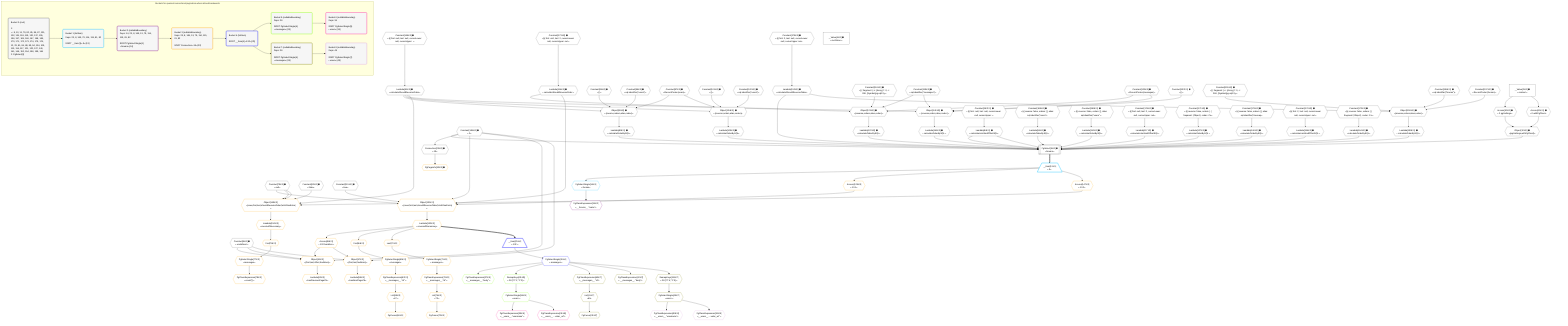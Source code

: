 %%{init: {'themeVariables': { 'fontSize': '12px'}}}%%
graph TD
    classDef path fill:#eee,stroke:#000,color:#000
    classDef plan fill:#fff,stroke-width:1px,color:#000
    classDef itemplan fill:#fff,stroke-width:2px,color:#000
    classDef unbatchedplan fill:#dff,stroke-width:1px,color:#000
    classDef sideeffectplan fill:#fcc,stroke-width:2px,color:#000
    classDef bucket fill:#f6f6f6,color:#000,stroke-width:2px,text-align:left


    %% plan dependencies
    PgSelect9[["PgSelect[9∈0] ➊<br />ᐸforumsᐳ"]]:::plan
    Object12{{"Object[12∈0] ➊<br />ᐸ{pgSettings,withPgClient}ᐳ"}}:::plan
    Constant165{{"Constant[165∈0] ➊<br />ᐸ2ᐳ"}}:::plan
    Lambda84{{"Lambda[84∈0] ➊<br />ᐸcalculateLimitAndOffsetSQLᐳ"}}:::plan
    Lambda89{{"Lambda[89∈0] ➊<br />ᐸcalculateOrderBySQLᐳ"}}:::plan
    Lambda94{{"Lambda[94∈0] ➊<br />ᐸcalculateOrderBySQLᐳ"}}:::plan
    Lambda105{{"Lambda[105∈0] ➊<br />ᐸcalculateOrderBySQLᐳ"}}:::plan
    Lambda110{{"Lambda[110∈0] ➊<br />ᐸcalculateOrderBySQLᐳ"}}:::plan
    Lambda117{{"Lambda[117∈0] ➊<br />ᐸcalculateLimitAndOffsetSQLᐳ"}}:::plan
    Lambda122{{"Lambda[122∈0] ➊<br />ᐸcalculateOrderBySQLᐳ"}}:::plan
    Lambda127{{"Lambda[127∈0] ➊<br />ᐸcalculateOrderBySQLᐳ"}}:::plan
    Lambda141{{"Lambda[141∈0] ➊<br />ᐸcalculateOrderBySQLᐳ"}}:::plan
    Lambda146{{"Lambda[146∈0] ➊<br />ᐸcalculateOrderBySQLᐳ"}}:::plan
    Lambda152{{"Lambda[152∈0] ➊<br />ᐸcalculateShouldReverseOrderᐳ"}}:::plan
    Lambda154{{"Lambda[154∈0] ➊<br />ᐸcalculateLimitAndOffsetSQLᐳ"}}:::plan
    Lambda159{{"Lambda[159∈0] ➊<br />ᐸcalculateOrderBySQLᐳ"}}:::plan
    Lambda164{{"Lambda[164∈0] ➊<br />ᐸcalculateOrderBySQLᐳ"}}:::plan
    Object12 & Constant165 & Lambda84 & Lambda89 & Lambda94 & Lambda105 & Lambda110 & Lambda117 & Lambda122 & Lambda127 & Lambda84 & Lambda141 & Lambda146 & Lambda152 & Lambda154 & Lambda159 & Lambda164 --> PgSelect9
    Object88{{"Object[88∈0] ➊<br />ᐸ{reverse,orders,alias,codec}ᐳ"}}:::plan
    Lambda81{{"Lambda[81∈0] ➊<br />ᐸcalculateShouldReverseOrderᐳ"}}:::plan
    Constant85{{"Constant[85∈0] ➊<br />ᐸ[]ᐳ"}}:::plan
    Constant86{{"Constant[86∈0] ➊<br />ᐸsql.identifier(”users”)ᐳ"}}:::plan
    Constant87{{"Constant[87∈0] ➊<br />ᐸRecordCodec(users)ᐳ"}}:::plan
    Lambda81 & Constant85 & Constant86 & Constant87 --> Object88
    Object104{{"Object[104∈0] ➊<br />ᐸ{reverse,orders,alias,codec}ᐳ"}}:::plan
    Constant101{{"Constant[101∈0] ➊<br />ᐸ[]ᐳ"}}:::plan
    Constant102{{"Constant[102∈0] ➊<br />ᐸsql.identifier(”users”)ᐳ"}}:::plan
    Lambda81 & Constant101 & Constant102 & Constant87 --> Object104
    Object121{{"Object[121∈0] ➊<br />ᐸ{reverse,orders,alias,codec}ᐳ"}}:::plan
    Lambda114{{"Lambda[114∈0] ➊<br />ᐸcalculateShouldReverseOrderᐳ"}}:::plan
    Constant118{{"Constant[118∈0] ➊<br />ᐸ[ { fragment: { n: [Array], f: 0, c: 266, [Symbol(pg-sql2-tyᐳ"}}:::plan
    Constant119{{"Constant[119∈0] ➊<br />ᐸsql.identifier(”messages”)ᐳ"}}:::plan
    Constant120{{"Constant[120∈0] ➊<br />ᐸRecordCodec(messages)ᐳ"}}:::plan
    Lambda114 & Constant118 & Constant119 & Constant120 --> Object121
    Object140{{"Object[140∈0] ➊<br />ᐸ{reverse,orders,alias,codec}ᐳ"}}:::plan
    Constant137{{"Constant[137∈0] ➊<br />ᐸ[]ᐳ"}}:::plan
    Lambda81 & Constant137 & Constant119 & Constant120 --> Object140
    Object158{{"Object[158∈0] ➊<br />ᐸ{reverse,orders,alias,codec}ᐳ"}}:::plan
    Constant155{{"Constant[155∈0] ➊<br />ᐸ[ { fragment: { n: [Array], f: 0, c: 266, [Symbol(pg-sql2-tyᐳ"}}:::plan
    Constant156{{"Constant[156∈0] ➊<br />ᐸsql.identifier(”forums”)ᐳ"}}:::plan
    Constant157{{"Constant[157∈0] ➊<br />ᐸRecordCodec(forums)ᐳ"}}:::plan
    Lambda152 & Constant155 & Constant156 & Constant157 --> Object158
    Access10{{"Access[10∈0] ➊<br />ᐸ2.pgSettingsᐳ"}}:::plan
    Access11{{"Access[11∈0] ➊<br />ᐸ2.withPgClientᐳ"}}:::plan
    Access10 & Access11 --> Object12
    __Value2["__Value[2∈0] ➊<br />ᐸcontextᐳ"]:::plan
    __Value2 --> Access10
    __Value2 --> Access11
    Connection23{{"Connection[23∈0] ➊<br />ᐸ19ᐳ"}}:::plan
    Constant165 --> Connection23
    Constant166{{"Constant[166∈0] ➊<br />ᐸ§{ first: null, last: null, cursorLower: null, cursorUpper: ᐳ"}}:::plan
    Constant166 --> Lambda81
    Constant167{{"Constant[167∈0] ➊<br />ᐸ§{ first: null, last: null, cursorLower: null, cursorUpper: ᐳ"}}:::plan
    Constant167 --> Lambda84
    Object88 --> Lambda89
    Constant168{{"Constant[168∈0] ➊<br />ᐸ§{ reverse: false, orders: [], alias: sql.identifier(”users”ᐳ"}}:::plan
    Constant168 --> Lambda94
    Object104 --> Lambda105
    Constant169{{"Constant[169∈0] ➊<br />ᐸ§{ reverse: false, orders: [], alias: sql.identifier(”users”ᐳ"}}:::plan
    Constant169 --> Lambda110
    Constant173{{"Constant[173∈0] ➊<br />ᐸ§{ first: null, last: 2, cursorLower: null, cursorUpper: nulᐳ"}}:::plan
    Constant173 --> Lambda114
    Constant174{{"Constant[174∈0] ➊<br />ᐸ§{ first: null, last: 2, cursorLower: null, cursorUpper: nulᐳ"}}:::plan
    Constant174 --> Lambda117
    Object121 --> Lambda122
    Constant170{{"Constant[170∈0] ➊<br />ᐸ§{ reverse: false, orders: [ { fragment: [Object], codec: Coᐳ"}}:::plan
    Constant170 --> Lambda127
    Object140 --> Lambda141
    Constant171{{"Constant[171∈0] ➊<br />ᐸ§{ reverse: false, orders: [], alias: sql.identifier(”messagᐳ"}}:::plan
    Constant171 --> Lambda146
    Constant175{{"Constant[175∈0] ➊<br />ᐸ§{ first: 2, last: null, cursorLower: null, cursorUpper: nulᐳ"}}:::plan
    Constant175 --> Lambda152
    Constant176{{"Constant[176∈0] ➊<br />ᐸ§{ first: 2, last: null, cursorLower: null, cursorUpper: nulᐳ"}}:::plan
    Constant176 --> Lambda154
    Object158 --> Lambda159
    Constant172{{"Constant[172∈0] ➊<br />ᐸ§{ reverse: false, orders: [ { fragment: [Object], codec: Coᐳ"}}:::plan
    Constant172 --> Lambda164
    __Value4["__Value[4∈0] ➊<br />ᐸrootValueᐳ"]:::plan
    Constant8{{"Constant[8∈0] ➊<br />ᐸundefinedᐳ"}}:::plan
    Constant79{{"Constant[79∈0] ➊<br />ᐸnullᐳ"}}:::plan
    Constant82{{"Constant[82∈0] ➊<br />ᐸfalseᐳ"}}:::plan
    Constant115{{"Constant[115∈0] ➊<br />ᐸtrueᐳ"}}:::plan
    __Item13[/"__Item[13∈1]<br />ᐸ9ᐳ"\]:::itemplan
    PgSelect9 ==> __Item13
    PgSelectSingle14{{"PgSelectSingle[14∈1]<br />ᐸforumsᐳ"}}:::plan
    __Item13 --> PgSelectSingle14
    PgClassExpression15{{"PgClassExpression[15∈2]<br />ᐸ__forums__.”name”ᐳ"}}:::plan
    PgSelectSingle14 --> PgClassExpression15
    Object131{{"Object[131∈3]<br />ᐸ{rows,first,last,shouldReverseOrder,fetchOneExtra}ᐳ"}}:::plan
    Access129{{"Access[129∈3]<br />ᐸ13.1ᐳ"}}:::plan
    Access129 & Constant79 & Constant165 & Lambda114 & Constant115 --> Object131
    Object149{{"Object[149∈3]<br />ᐸ{rows,first,last,shouldReverseOrder,fetchOneExtra}ᐳ"}}:::plan
    Access147{{"Access[147∈3]<br />ᐸ13.2ᐳ"}}:::plan
    Access147 & Constant79 & Constant79 & Lambda81 & Constant82 --> Object149
    Object61{{"Object[61∈3]<br />ᐸ{first,last,offset,hasMore}ᐳ"}}:::plan
    Access56{{"Access[56∈3]<br />ᐸ132.hasMoreᐳ"}}:::plan
    Constant8 & Constant165 & Constant8 & Access56 --> Object61
    Object57{{"Object[57∈3]<br />ᐸ{first,last,hasMore}ᐳ"}}:::plan
    Constant8 & Constant165 & Access56 --> Object57
    PgPageInfo53{{"PgPageInfo[53∈3] ➊"}}:::plan
    Connection23 --> PgPageInfo53
    Lambda132{{"Lambda[132∈3]<br />ᐸreverseIfNecessaryᐳ"}}:::plan
    Lambda132 --> Access56
    Lambda58{{"Lambda[58∈3]<br />ᐸhasNextPageCbᐳ"}}:::plan
    Object57 --> Lambda58
    Lambda62{{"Lambda[62∈3]<br />ᐸhasPreviousPageCbᐳ"}}:::plan
    Object61 --> Lambda62
    First64{{"First[64∈3]"}}:::plan
    Lambda132 --> First64
    PgSelectSingle65{{"PgSelectSingle[65∈3]<br />ᐸmessagesᐳ"}}:::plan
    First64 --> PgSelectSingle65
    PgCursor66{{"PgCursor[66∈3]"}}:::plan
    List68{{"List[68∈3]<br />ᐸ67ᐳ"}}:::plan
    List68 --> PgCursor66
    PgClassExpression67{{"PgClassExpression[67∈3]<br />ᐸ__messages__.”id”ᐳ"}}:::plan
    PgSelectSingle65 --> PgClassExpression67
    PgClassExpression67 --> List68
    Last70{{"Last[70∈3]"}}:::plan
    Lambda132 --> Last70
    PgSelectSingle71{{"PgSelectSingle[71∈3]<br />ᐸmessagesᐳ"}}:::plan
    Last70 --> PgSelectSingle71
    PgCursor72{{"PgCursor[72∈3]"}}:::plan
    List74{{"List[74∈3]<br />ᐸ73ᐳ"}}:::plan
    List74 --> PgCursor72
    PgClassExpression73{{"PgClassExpression[73∈3]<br />ᐸ__messages__.”id”ᐳ"}}:::plan
    PgSelectSingle71 --> PgClassExpression73
    PgClassExpression73 --> List74
    First76{{"First[76∈3]"}}:::plan
    Lambda150{{"Lambda[150∈3]<br />ᐸreverseIfNecessaryᐳ"}}:::plan
    Lambda150 --> First76
    PgSelectSingle77{{"PgSelectSingle[77∈3]<br />ᐸmessagesᐳ"}}:::plan
    First76 --> PgSelectSingle77
    PgClassExpression78{{"PgClassExpression[78∈3]<br />ᐸcount(*)ᐳ"}}:::plan
    PgSelectSingle77 --> PgClassExpression78
    __Item13 --> Access129
    Object131 --> Lambda132
    __Item13 --> Access147
    Object149 --> Lambda150
    __Item25[/"__Item[25∈4]<br />ᐸ132ᐳ"\]:::itemplan
    Lambda132 ==> __Item25
    PgSelectSingle26{{"PgSelectSingle[26∈4]<br />ᐸmessagesᐳ"}}:::plan
    __Item25 --> PgSelectSingle26
    PgClassExpression27{{"PgClassExpression[27∈5]<br />ᐸ__messages__.”body”ᐳ"}}:::plan
    PgSelectSingle26 --> PgClassExpression27
    PgSelectSingle34{{"PgSelectSingle[34∈5]<br />ᐸusersᐳ"}}:::plan
    RemapKeys95{{"RemapKeys[95∈5]<br />ᐸ26:{”0”:1,”1”:2}ᐳ"}}:::plan
    RemapKeys95 --> PgSelectSingle34
    PgSelectSingle26 --> RemapKeys95
    PgClassExpression35{{"PgClassExpression[35∈6]<br />ᐸ__users__.”username”ᐳ"}}:::plan
    PgSelectSingle34 --> PgClassExpression35
    PgClassExpression36{{"PgClassExpression[36∈6]<br />ᐸ__users__....vatar_url”ᐳ"}}:::plan
    PgSelectSingle34 --> PgClassExpression36
    PgCursor39{{"PgCursor[39∈7]"}}:::plan
    List41{{"List[41∈7]<br />ᐸ40ᐳ"}}:::plan
    List41 --> PgCursor39
    PgClassExpression40{{"PgClassExpression[40∈7]<br />ᐸ__messages__.”id”ᐳ"}}:::plan
    PgSelectSingle26 --> PgClassExpression40
    PgClassExpression40 --> List41
    PgClassExpression42{{"PgClassExpression[42∈7]<br />ᐸ__messages__.”body”ᐳ"}}:::plan
    PgSelectSingle26 --> PgClassExpression42
    PgSelectSingle49{{"PgSelectSingle[49∈7]<br />ᐸusersᐳ"}}:::plan
    RemapKeys111{{"RemapKeys[111∈7]<br />ᐸ26:{”0”:4,”1”:5}ᐳ"}}:::plan
    RemapKeys111 --> PgSelectSingle49
    PgSelectSingle26 --> RemapKeys111
    PgClassExpression50{{"PgClassExpression[50∈8]<br />ᐸ__users__.”username”ᐳ"}}:::plan
    PgSelectSingle49 --> PgClassExpression50
    PgClassExpression51{{"PgClassExpression[51∈8]<br />ᐸ__users__....vatar_url”ᐳ"}}:::plan
    PgSelectSingle49 --> PgClassExpression51

    %% define steps

    subgraph "Buckets for queries/connections/pagination-when-inlined-backwards"
    Bucket0("Bucket 0 (root)<br /><br />1: <br />ᐳ: 8, 10, 11, 79, 82, 85, 86, 87, 101, 102, 115, 118, 119, 120, 137, 155, 156, 157, 165, 166, 167, 168, 169, 170, 171, 172, 173, 174, 175, 176, 12, 23, 81, 84, 88, 89, 94, 104, 105, 110, 114, 117, 121, 122, 127, 140, 141, 146, 152, 154, 158, 159, 164<br />2: PgSelect[9]"):::bucket
    classDef bucket0 stroke:#696969
    class Bucket0,__Value2,__Value4,Constant8,PgSelect9,Access10,Access11,Object12,Connection23,Constant79,Lambda81,Constant82,Lambda84,Constant85,Constant86,Constant87,Object88,Lambda89,Lambda94,Constant101,Constant102,Object104,Lambda105,Lambda110,Lambda114,Constant115,Lambda117,Constant118,Constant119,Constant120,Object121,Lambda122,Lambda127,Constant137,Object140,Lambda141,Lambda146,Lambda152,Lambda154,Constant155,Constant156,Constant157,Object158,Lambda159,Lambda164,Constant165,Constant166,Constant167,Constant168,Constant169,Constant170,Constant171,Constant172,Constant173,Constant174,Constant175,Constant176 bucket0
    Bucket1("Bucket 1 (listItem)<br />Deps: 23, 8, 165, 79, 114, 115, 81, 82<br /><br />ROOT __Item{1}ᐸ9ᐳ[13]"):::bucket
    classDef bucket1 stroke:#00bfff
    class Bucket1,__Item13,PgSelectSingle14 bucket1
    Bucket2("Bucket 2 (nullableBoundary)<br />Deps: 14, 23, 8, 165, 13, 79, 114, 115, 81, 82<br /><br />ROOT PgSelectSingle{1}ᐸforumsᐳ[14]"):::bucket
    classDef bucket2 stroke:#7f007f
    class Bucket2,PgClassExpression15 bucket2
    Bucket3("Bucket 3 (nullableBoundary)<br />Deps: 23, 8, 165, 13, 79, 114, 115, 81, 82<br /><br />ROOT Connectionᐸ19ᐳ[23]"):::bucket
    classDef bucket3 stroke:#ffa500
    class Bucket3,PgPageInfo53,Access56,Object57,Lambda58,Object61,Lambda62,First64,PgSelectSingle65,PgCursor66,PgClassExpression67,List68,Last70,PgSelectSingle71,PgCursor72,PgClassExpression73,List74,First76,PgSelectSingle77,PgClassExpression78,Access129,Object131,Lambda132,Access147,Object149,Lambda150 bucket3
    Bucket4("Bucket 4 (listItem)<br /><br />ROOT __Item{4}ᐸ132ᐳ[25]"):::bucket
    classDef bucket4 stroke:#0000ff
    class Bucket4,__Item25,PgSelectSingle26 bucket4
    Bucket5("Bucket 5 (nullableBoundary)<br />Deps: 26<br /><br />ROOT PgSelectSingle{4}ᐸmessagesᐳ[26]"):::bucket
    classDef bucket5 stroke:#7fff00
    class Bucket5,PgClassExpression27,PgSelectSingle34,RemapKeys95 bucket5
    Bucket6("Bucket 6 (nullableBoundary)<br />Deps: 34<br /><br />ROOT PgSelectSingle{5}ᐸusersᐳ[34]"):::bucket
    classDef bucket6 stroke:#ff1493
    class Bucket6,PgClassExpression35,PgClassExpression36 bucket6
    Bucket7("Bucket 7 (nullableBoundary)<br />Deps: 26<br /><br />ROOT PgSelectSingle{4}ᐸmessagesᐳ[26]"):::bucket
    classDef bucket7 stroke:#808000
    class Bucket7,PgCursor39,PgClassExpression40,List41,PgClassExpression42,PgSelectSingle49,RemapKeys111 bucket7
    Bucket8("Bucket 8 (nullableBoundary)<br />Deps: 49<br /><br />ROOT PgSelectSingle{7}ᐸusersᐳ[49]"):::bucket
    classDef bucket8 stroke:#dda0dd
    class Bucket8,PgClassExpression50,PgClassExpression51 bucket8
    Bucket0 --> Bucket1
    Bucket1 --> Bucket2
    Bucket2 --> Bucket3
    Bucket3 --> Bucket4
    Bucket4 --> Bucket5 & Bucket7
    Bucket5 --> Bucket6
    Bucket7 --> Bucket8
    end